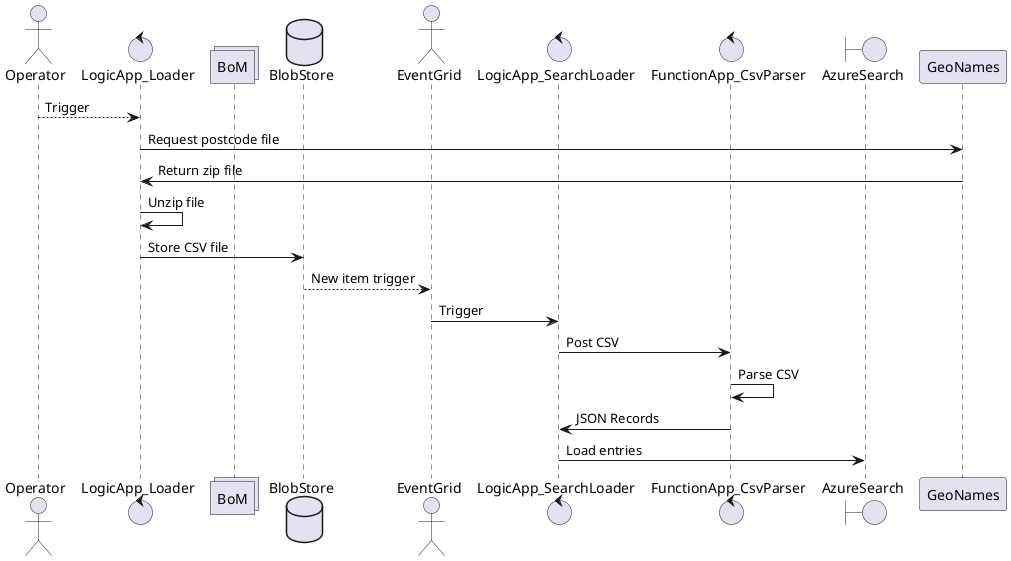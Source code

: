 @startuml Feature 1 - Weather Stations Overview
actor Operator
control LogicApp_Loader
collections BoM
database BlobStore
actor EventGrid
control LogicApp_SearchLoader
control FunctionApp_CsvParser
boundary AzureSearch

Operator --> LogicApp_Loader: Trigger
LogicApp_Loader -> GeoNames: Request postcode file
GeoNames -> LogicApp_Loader: Return zip file
LogicApp_Loader -> LogicApp_Loader: Unzip file
LogicApp_Loader -> BlobStore: Store CSV file

BlobStore --> EventGrid: New item trigger
EventGrid -> LogicApp_SearchLoader: Trigger
LogicApp_SearchLoader -> FunctionApp_CsvParser: Post CSV
FunctionApp_CsvParser -> FunctionApp_CsvParser: Parse CSV
FunctionApp_CsvParser -> LogicApp_SearchLoader: JSON Records
LogicApp_SearchLoader -> AzureSearch: Load entries
@enduml
